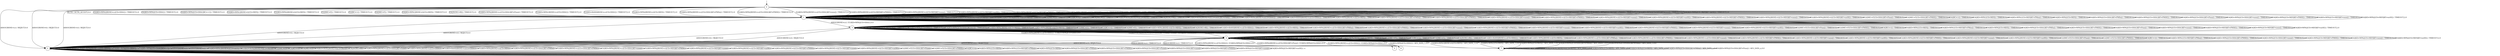 digraph g {

	s0 [shape="circle" label="0"];
	s1 [shape="circle" label="1"];
	s2 [shape="circle" label="2"];
	s3 [shape="circle" label="3"];
	s4 [shape="circle" label="4"];
	s5 [shape="circle" label="5"];
	s6 [shape="circle" label="6"];
	s7 [shape="circle" label="7"];
	s0 -> s1 [label="AUTH / AUTH_ACCEPT,0.0"];
	s0 -> s2 [label="ASSOC(RSNE=cc) / REJECT,0.0"];
	s0 -> s1 [label="E2(|KD=WPA2|RSNE=cc|CS=SHA1|) / TIMEOUT,2.0"];
	s0 -> s1 [label="E4(|KD=WPA2|CS=SHA1|) / TIMEOUT,2.0"];
	s0 -> s1 [label="E4(|KD=WPA2|CS=SHA1|RC=+1|) / TIMEOUT,2.0"];
	s0 -> s2 [label="ASSOC(RSNE=tt) / REJECT,0.0"];
	s0 -> s2 [label="ASSOC(RSNE=ct) / REJECT,0.0"];
	s0 -> s1 [label="E2(|KD=WPA1|RSNE=tt|CS=MD5|) / TIMEOUT,2.0"];
	s0 -> s1 [label="E2(|KD=WPA2|RSNE=tt|CS=MD5|) / TIMEOUT,2.0"];
	s0 -> s1 [label="E2(|MIC=F|) / TIMEOUT,2.0"];
	s0 -> s1 [label="E2(|RC=>|) / TIMEOUT,2.0"];
	s0 -> s1 [label="E4(|MIC=F|) / TIMEOUT,2.0"];
	s0 -> s1 [label="E4(|KD=WPA1|RSNE=tt|CS=MD5|) / TIMEOUT,2.0"];
	s0 -> s1 [label="E4(|NONC=W|) / TIMEOUT,2.0"];
	s0 -> s1 [label="E2(|KD=WPA2|RSNE=cc|CS=SHA1|KF=Pxxx|) / TIMEOUT,2.0"];
	s0 -> s1 [label="E2(|KD=WPA1|RSNE=cc|CS=SHA1|) / TIMEOUT,2.0"];
	s0 -> s1 [label="E2(|KD=RAND|RSNE=cc|CS=SHA1|) / TIMEOUT,2.0"];
	s0 -> s1 [label="E2(|KD=WPA2|RSNE=ct|CS=MD5|) / TIMEOUT,2.0"];
	s0 -> s1 [label="E2(|KD=WPA2|RSNE=cc|CS=SHA1|KF=PMSx|) / TIMEOUT,2.0"];
	s0 -> s1 [label="E2(|KD=WPA2|RSNE=cc|CS=SHA1|KF=PMSE|) / TIMEOUT,2.0"];
	s0 -> s1 [label="E2(|KD=WPA2|RSNE=cc|CS=SHA1|KF=xxxx|) / TIMEOUT,2.0"];
	s0 -> s1 [label="E2(|KD=WPA2|RSNE=ct|CS=MD5|KF=PMSE|) / TIMEOUT,2.0"];
	s0 -> s1 [label="E2(|KD=WPA2|RSNE=ct|CS=MD5|KF=xxxx|) / TIMEOUT,2.0"];
	s0 -> s1 [label="E2(|KD=WPA2|RSNE=ct|CS=MD5|KF=xxSE|) / TIMEOUT,2.0"];
	s0 -> s1 [label="E2(|KD=WPA2|RSNE=tt|CS=MD5|KF=PMSE|) / TIMEOUT,2.0"];
	s0 -> s1 [label="E2(|KD=WPA2|RSNE=tt|CS=MD5|KF=xxxx|) / TIMEOUT,2.0"];
	s0 -> s1 [label="E2(|KD=WPA2|RSNE=tt|CS=MD5|KF=xxSE|) / TIMEOUT,2.0"];
	s0 -> s1 [label="E2(|MIC=F|CS=SHA1|KF=Pxxx|) / TIMEOUT,2.0"];
	s0 -> s1 [label="E2(|MIC=F|CS=SHA1|KF=PMSE|) / TIMEOUT,2.0"];
	s0 -> s1 [label="E4(|RC=>|) / TIMEOUT,2.0"];
	s0 -> s1 [label="E4(|KD=WPA1|CS=MD5|) / TIMEOUT,2.0"];
	s0 -> s1 [label="E4(|KD=WPA1|CS=MD5|KF=PMxx|) / TIMEOUT,2.0"];
	s0 -> s1 [label="E4(|KD=WPA2|CS=MD5|) / TIMEOUT,2.0"];
	s0 -> s1 [label="E4(|KD=WPA2|CS=SHA1|KF=PMSx|) / TIMEOUT,2.0"];
	s0 -> s1 [label="E4(|KD=WPA2|CS=SHA1|KF=PMSE|) / TIMEOUT,2.0"];
	s0 -> s1 [label="E4(|KD=WPA2|CS=SHA1|KF=Pxxx|) / TIMEOUT,2.0"];
	s0 -> s1 [label="E4(|KD=WPA2|CS=SHA1|KF=xxxx|) / TIMEOUT,2.0"];
	s0 -> s1 [label="E4(|KD=WPA2|CS=MD5|KF=PMSE|) / TIMEOUT,2.0"];
	s0 -> s1 [label="E4(|KD=WPA2|CS=MD5|KF=xxxx|) / TIMEOUT,2.0"];
	s0 -> s1 [label="E4(|KD=WPA2|CS=MD5|KF=xxSE|) / TIMEOUT,2.0"];
	s1 -> s1 [label="AUTH / AUTH_ACCEPT,0.0"];
	s1 -> s3 [label="ASSOC(RSNE=cc) / E1(KD=WPA2|CS=SHA1),0.0"];
	s1 -> s1 [label="E2(|KD=WPA2|RSNE=cc|CS=SHA1|) / TIMEOUT,2.0"];
	s1 -> s1 [label="E4(|KD=WPA2|CS=SHA1|) / TIMEOUT,2.0"];
	s1 -> s1 [label="E4(|KD=WPA2|CS=SHA1|RC=+1|) / TIMEOUT,2.0"];
	s1 -> s2 [label="ASSOC(RSNE=tt) / REJECT,0.0"];
	s1 -> s2 [label="ASSOC(RSNE=ct) / REJECT,0.0"];
	s1 -> s1 [label="E2(|KD=WPA1|RSNE=tt|CS=MD5|) / TIMEOUT,2.0"];
	s1 -> s1 [label="E2(|KD=WPA2|RSNE=tt|CS=MD5|) / TIMEOUT,2.0"];
	s1 -> s1 [label="E2(|MIC=F|) / TIMEOUT,2.0"];
	s1 -> s1 [label="E2(|RC=>|) / TIMEOUT,2.0"];
	s1 -> s1 [label="E4(|MIC=F|) / TIMEOUT,2.0"];
	s1 -> s1 [label="E4(|KD=WPA1|RSNE=tt|CS=MD5|) / TIMEOUT,2.0"];
	s1 -> s1 [label="E4(|NONC=W|) / TIMEOUT,2.0"];
	s1 -> s1 [label="E2(|KD=WPA2|RSNE=cc|CS=SHA1|KF=Pxxx|) / TIMEOUT,2.0"];
	s1 -> s1 [label="E2(|KD=WPA1|RSNE=cc|CS=SHA1|) / TIMEOUT,2.0"];
	s1 -> s1 [label="E2(|KD=RAND|RSNE=cc|CS=SHA1|) / TIMEOUT,2.0"];
	s1 -> s1 [label="E2(|KD=WPA2|RSNE=ct|CS=MD5|) / TIMEOUT,2.0"];
	s1 -> s1 [label="E2(|KD=WPA2|RSNE=cc|CS=SHA1|KF=PMSx|) / TIMEOUT,2.0"];
	s1 -> s1 [label="E2(|KD=WPA2|RSNE=cc|CS=SHA1|KF=PMSE|) / TIMEOUT,2.0"];
	s1 -> s1 [label="E2(|KD=WPA2|RSNE=cc|CS=SHA1|KF=xxxx|) / TIMEOUT,2.0"];
	s1 -> s1 [label="E2(|KD=WPA2|RSNE=ct|CS=MD5|KF=PMSE|) / TIMEOUT,2.0"];
	s1 -> s1 [label="E2(|KD=WPA2|RSNE=ct|CS=MD5|KF=xxxx|) / TIMEOUT,2.0"];
	s1 -> s1 [label="E2(|KD=WPA2|RSNE=ct|CS=MD5|KF=xxSE|) / TIMEOUT,2.0"];
	s1 -> s1 [label="E2(|KD=WPA2|RSNE=tt|CS=MD5|KF=PMSE|) / TIMEOUT,2.0"];
	s1 -> s1 [label="E2(|KD=WPA2|RSNE=tt|CS=MD5|KF=xxxx|) / TIMEOUT,2.0"];
	s1 -> s1 [label="E2(|KD=WPA2|RSNE=tt|CS=MD5|KF=xxSE|) / TIMEOUT,2.0"];
	s1 -> s1 [label="E2(|MIC=F|CS=SHA1|KF=Pxxx|) / TIMEOUT,2.0"];
	s1 -> s1 [label="E2(|MIC=F|CS=SHA1|KF=PMSE|) / TIMEOUT,2.0"];
	s1 -> s1 [label="E4(|RC=>|) / TIMEOUT,2.0"];
	s1 -> s1 [label="E4(|KD=WPA1|CS=MD5|) / TIMEOUT,2.0"];
	s1 -> s1 [label="E4(|KD=WPA1|CS=MD5|KF=PMxx|) / TIMEOUT,2.0"];
	s1 -> s1 [label="E4(|KD=WPA2|CS=MD5|) / TIMEOUT,2.0"];
	s1 -> s1 [label="E4(|KD=WPA2|CS=SHA1|KF=PMSx|) / TIMEOUT,2.0"];
	s1 -> s1 [label="E4(|KD=WPA2|CS=SHA1|KF=PMSE|) / TIMEOUT,2.0"];
	s1 -> s1 [label="E4(|KD=WPA2|CS=SHA1|KF=Pxxx|) / TIMEOUT,2.0"];
	s1 -> s1 [label="E4(|KD=WPA2|CS=SHA1|KF=xxxx|) / TIMEOUT,2.0"];
	s1 -> s1 [label="E4(|KD=WPA2|CS=MD5|KF=PMSE|) / TIMEOUT,2.0"];
	s1 -> s1 [label="E4(|KD=WPA2|CS=MD5|KF=xxxx|) / TIMEOUT,2.0"];
	s1 -> s1 [label="E4(|KD=WPA2|CS=MD5|KF=xxSE|) / TIMEOUT,2.0"];
	s2 -> s2 [label="AUTH / x"];
	s2 -> s2 [label="ASSOC(RSNE=cc) / x"];
	s2 -> s2 [label="E2(|KD=WPA2|RSNE=cc|CS=SHA1|) / x"];
	s2 -> s2 [label="E4(|KD=WPA2|CS=SHA1|) / x"];
	s2 -> s2 [label="E4(|KD=WPA2|CS=SHA1|RC=+1|) / x"];
	s2 -> s2 [label="ASSOC(RSNE=tt) / x"];
	s2 -> s2 [label="ASSOC(RSNE=ct) / x"];
	s2 -> s2 [label="E2(|KD=WPA1|RSNE=tt|CS=MD5|) / x"];
	s2 -> s2 [label="E2(|KD=WPA2|RSNE=tt|CS=MD5|) / x"];
	s2 -> s2 [label="E2(|MIC=F|) / x"];
	s2 -> s2 [label="E2(|RC=>|) / x"];
	s2 -> s2 [label="E4(|MIC=F|) / x"];
	s2 -> s2 [label="E4(|KD=WPA1|RSNE=tt|CS=MD5|) / x"];
	s2 -> s2 [label="E4(|NONC=W|) / x"];
	s2 -> s2 [label="E2(|KD=WPA2|RSNE=cc|CS=SHA1|KF=Pxxx|) / x"];
	s2 -> s2 [label="E2(|KD=WPA1|RSNE=cc|CS=SHA1|) / x"];
	s2 -> s2 [label="E2(|KD=RAND|RSNE=cc|CS=SHA1|) / x"];
	s2 -> s2 [label="E2(|KD=WPA2|RSNE=ct|CS=MD5|) / x"];
	s2 -> s2 [label="E2(|KD=WPA2|RSNE=cc|CS=SHA1|KF=PMSx|) / x"];
	s2 -> s2 [label="E2(|KD=WPA2|RSNE=cc|CS=SHA1|KF=PMSE|) / x"];
	s2 -> s2 [label="E2(|KD=WPA2|RSNE=cc|CS=SHA1|KF=xxxx|) / x"];
	s2 -> s2 [label="E2(|KD=WPA2|RSNE=ct|CS=MD5|KF=PMSE|) / x"];
	s2 -> s2 [label="E2(|KD=WPA2|RSNE=ct|CS=MD5|KF=xxxx|) / x"];
	s2 -> s2 [label="E2(|KD=WPA2|RSNE=ct|CS=MD5|KF=xxSE|) / x"];
	s2 -> s2 [label="E2(|KD=WPA2|RSNE=tt|CS=MD5|KF=PMSE|) / x"];
	s2 -> s2 [label="E2(|KD=WPA2|RSNE=tt|CS=MD5|KF=xxxx|) / x"];
	s2 -> s2 [label="E2(|KD=WPA2|RSNE=tt|CS=MD5|KF=xxSE|) / x"];
	s2 -> s2 [label="E2(|MIC=F|CS=SHA1|KF=Pxxx|) / x"];
	s2 -> s2 [label="E2(|MIC=F|CS=SHA1|KF=PMSE|) / x"];
	s2 -> s2 [label="E4(|RC=>|) / x"];
	s2 -> s2 [label="E4(|KD=WPA1|CS=MD5|) / x"];
	s2 -> s2 [label="E4(|KD=WPA1|CS=MD5|KF=PMxx|) / x"];
	s2 -> s2 [label="E4(|KD=WPA2|CS=MD5|) / x"];
	s2 -> s2 [label="E4(|KD=WPA2|CS=SHA1|KF=PMSx|) / x"];
	s2 -> s2 [label="E4(|KD=WPA2|CS=SHA1|KF=PMSE|) / x"];
	s2 -> s2 [label="E4(|KD=WPA2|CS=SHA1|KF=Pxxx|) / x"];
	s2 -> s2 [label="E4(|KD=WPA2|CS=SHA1|KF=xxxx|) / x"];
	s2 -> s2 [label="E4(|KD=WPA2|CS=MD5|KF=PMSE|) / x"];
	s2 -> s2 [label="E4(|KD=WPA2|CS=MD5|KF=xxxx|) / x"];
	s2 -> s2 [label="E4(|KD=WPA2|CS=MD5|KF=xxSE|) / x"];
	s3 -> s3 [label="AUTH / AUTH_ACCEPT,0.0"];
	s3 -> s3 [label="ASSOC(RSNE=cc) / TIMEOUT,2.0"];
	s3 -> s4 [label="E2(|KD=WPA2|RSNE=cc|CS=SHA1|) / E3(KD=WPA2|CS=SHA1),0.0"];
	s3 -> s3 [label="E4(|KD=WPA2|CS=SHA1|) / TIMEOUT,2.0"];
	s3 -> s3 [label="E4(|KD=WPA2|CS=SHA1|RC=+1|) / TIMEOUT,2.0"];
	s3 -> s2 [label="ASSOC(RSNE=tt) / REJECT,0.0"];
	s3 -> s2 [label="ASSOC(RSNE=ct) / REJECT,0.0"];
	s3 -> s3 [label="E2(|KD=WPA1|RSNE=tt|CS=MD5|) / TIMEOUT,2.0"];
	s3 -> s3 [label="E2(|KD=WPA2|RSNE=tt|CS=MD5|) / TIMEOUT,2.0"];
	s3 -> s3 [label="E2(|MIC=F|) / TIMEOUT,2.0"];
	s3 -> s3 [label="E2(|RC=>|) / TIMEOUT,2.0"];
	s3 -> s3 [label="E4(|MIC=F|) / TIMEOUT,2.0"];
	s3 -> s3 [label="E4(|KD=WPA1|RSNE=tt|CS=MD5|) / TIMEOUT,2.0"];
	s3 -> s3 [label="E4(|NONC=W|) / TIMEOUT,2.0"];
	s3 -> s4 [label="E2(|KD=WPA2|RSNE=cc|CS=SHA1|KF=Pxxx|) / E3(KD=WPA2|CS=SHA1),0.0"];
	s3 -> s4 [label="E2(|KD=WPA1|RSNE=cc|CS=SHA1|) / E3(KD=WPA2|CS=SHA1),0.0"];
	s3 -> s3 [label="E2(|KD=RAND|RSNE=cc|CS=SHA1|) / TIMEOUT,2.0"];
	s3 -> s3 [label="E2(|KD=WPA2|RSNE=ct|CS=MD5|) / TIMEOUT,2.0"];
	s3 -> s3 [label="E2(|KD=WPA2|RSNE=cc|CS=SHA1|KF=PMSx|) / TIMEOUT,2.0"];
	s3 -> s3 [label="E2(|KD=WPA2|RSNE=cc|CS=SHA1|KF=PMSE|) / TIMEOUT,2.0"];
	s3 -> s3 [label="E2(|KD=WPA2|RSNE=cc|CS=SHA1|KF=xxxx|) / TIMEOUT,2.0"];
	s3 -> s3 [label="E2(|KD=WPA2|RSNE=ct|CS=MD5|KF=PMSE|) / TIMEOUT,2.0"];
	s3 -> s3 [label="E2(|KD=WPA2|RSNE=ct|CS=MD5|KF=xxxx|) / TIMEOUT,2.0"];
	s3 -> s3 [label="E2(|KD=WPA2|RSNE=ct|CS=MD5|KF=xxSE|) / TIMEOUT,2.0"];
	s3 -> s3 [label="E2(|KD=WPA2|RSNE=tt|CS=MD5|KF=PMSE|) / TIMEOUT,2.0"];
	s3 -> s3 [label="E2(|KD=WPA2|RSNE=tt|CS=MD5|KF=xxxx|) / TIMEOUT,2.0"];
	s3 -> s3 [label="E2(|KD=WPA2|RSNE=tt|CS=MD5|KF=xxSE|) / TIMEOUT,2.0"];
	s3 -> s3 [label="E2(|MIC=F|CS=SHA1|KF=Pxxx|) / TIMEOUT,2.0"];
	s3 -> s3 [label="E2(|MIC=F|CS=SHA1|KF=PMSE|) / TIMEOUT,2.0"];
	s3 -> s3 [label="E4(|RC=>|) / TIMEOUT,2.0"];
	s3 -> s3 [label="E4(|KD=WPA1|CS=MD5|) / TIMEOUT,2.0"];
	s3 -> s3 [label="E4(|KD=WPA1|CS=MD5|KF=PMxx|) / TIMEOUT,2.0"];
	s3 -> s3 [label="E4(|KD=WPA2|CS=MD5|) / TIMEOUT,2.0"];
	s3 -> s3 [label="E4(|KD=WPA2|CS=SHA1|KF=PMSx|) / TIMEOUT,2.0"];
	s3 -> s3 [label="E4(|KD=WPA2|CS=SHA1|KF=PMSE|) / TIMEOUT,2.0"];
	s3 -> s3 [label="E4(|KD=WPA2|CS=SHA1|KF=Pxxx|) / TIMEOUT,2.0"];
	s3 -> s3 [label="E4(|KD=WPA2|CS=SHA1|KF=xxxx|) / TIMEOUT,2.0"];
	s3 -> s3 [label="E4(|KD=WPA2|CS=MD5|KF=PMSE|) / TIMEOUT,2.0"];
	s3 -> s3 [label="E4(|KD=WPA2|CS=MD5|KF=xxxx|) / TIMEOUT,2.0"];
	s3 -> s3 [label="E4(|KD=WPA2|CS=MD5|KF=xxSE|) / TIMEOUT,2.0"];
	s4 -> s4 [label="AUTH / AUTH_ACCEPT,0.0"];
	s4 -> s5 [label="ASSOC(RSNE=cc) / TIMEOUT,2.0"];
	s4 -> s6 [label="E2(|KD=WPA2|RSNE=cc|CS=SHA1|) / E3(KD=WPA2|CS=SHA1),0.0"];
	s4 -> s7 [label="E4(|KD=WPA2|CS=SHA1|) / AES_DATA_1,0.0"];
	s4 -> s4 [label="E4(|KD=WPA2|CS=SHA1|RC=+1|) / TIMEOUT,2.0"];
	s4 -> s2 [label="ASSOC(RSNE=tt) / REJECT,0.0"];
	s4 -> s2 [label="ASSOC(RSNE=ct) / REJECT,0.0"];
	s4 -> s4 [label="E2(|KD=WPA1|RSNE=tt|CS=MD5|) / TIMEOUT,2.0"];
	s4 -> s4 [label="E2(|KD=WPA2|RSNE=tt|CS=MD5|) / TIMEOUT,2.0"];
	s4 -> s4 [label="E2(|MIC=F|) / TIMEOUT,2.0"];
	s4 -> s4 [label="E2(|RC=>|) / TIMEOUT,2.0"];
	s4 -> s4 [label="E4(|MIC=F|) / TIMEOUT,2.0"];
	s4 -> s7 [label="E4(|KD=WPA1|RSNE=tt|CS=MD5|) / AES_DATA_1,0.0"];
	s4 -> s4 [label="E4(|NONC=W|) / TIMEOUT,2.0"];
	s4 -> s6 [label="E2(|KD=WPA2|RSNE=cc|CS=SHA1|KF=Pxxx|) / E3(KD=WPA2|CS=SHA1),0.0"];
	s4 -> s6 [label="E2(|KD=WPA1|RSNE=cc|CS=SHA1|) / E3(KD=WPA2|CS=SHA1),0.0"];
	s4 -> s4 [label="E2(|KD=RAND|RSNE=cc|CS=SHA1|) / TIMEOUT,2.0"];
	s4 -> s4 [label="E2(|KD=WPA2|RSNE=ct|CS=MD5|) / TIMEOUT,2.0"];
	s4 -> s4 [label="E2(|KD=WPA2|RSNE=cc|CS=SHA1|KF=PMSx|) / TIMEOUT,2.0"];
	s4 -> s4 [label="E2(|KD=WPA2|RSNE=cc|CS=SHA1|KF=PMSE|) / TIMEOUT,2.0"];
	s4 -> s4 [label="E2(|KD=WPA2|RSNE=cc|CS=SHA1|KF=xxxx|) / TIMEOUT,2.0"];
	s4 -> s4 [label="E2(|KD=WPA2|RSNE=ct|CS=MD5|KF=PMSE|) / TIMEOUT,2.0"];
	s4 -> s4 [label="E2(|KD=WPA2|RSNE=ct|CS=MD5|KF=xxxx|) / TIMEOUT,2.0"];
	s4 -> s4 [label="E2(|KD=WPA2|RSNE=ct|CS=MD5|KF=xxSE|) / TIMEOUT,2.0"];
	s4 -> s4 [label="E2(|KD=WPA2|RSNE=tt|CS=MD5|KF=PMSE|) / TIMEOUT,2.0"];
	s4 -> s4 [label="E2(|KD=WPA2|RSNE=tt|CS=MD5|KF=xxxx|) / TIMEOUT,2.0"];
	s4 -> s4 [label="E2(|KD=WPA2|RSNE=tt|CS=MD5|KF=xxSE|) / TIMEOUT,2.0"];
	s4 -> s4 [label="E2(|MIC=F|CS=SHA1|KF=Pxxx|) / TIMEOUT,2.0"];
	s4 -> s4 [label="E2(|MIC=F|CS=SHA1|KF=PMSE|) / TIMEOUT,2.0"];
	s4 -> s4 [label="E4(|RC=>|) / TIMEOUT,2.0"];
	s4 -> s7 [label="E4(|KD=WPA1|CS=MD5|) / AES_DATA_1,0.0"];
	s4 -> s4 [label="E4(|KD=WPA1|CS=MD5|KF=PMxx|) / TIMEOUT,2.0"];
	s4 -> s7 [label="E4(|KD=WPA2|CS=MD5|) / AES_DATA_1,0.0"];
	s4 -> s7 [label="E4(|KD=WPA2|CS=SHA1|KF=PMSx|) / AES_DATA_1,0.0"];
	s4 -> s4 [label="E4(|KD=WPA2|CS=SHA1|KF=PMSE|) / TIMEOUT,2.0"];
	s4 -> s7 [label="E4(|KD=WPA2|CS=SHA1|KF=Pxxx|) / AES_DATA_1,0.0"];
	s4 -> s4 [label="E4(|KD=WPA2|CS=SHA1|KF=xxxx|) / TIMEOUT,2.0"];
	s4 -> s4 [label="E4(|KD=WPA2|CS=MD5|KF=PMSE|) / TIMEOUT,2.0"];
	s4 -> s4 [label="E4(|KD=WPA2|CS=MD5|KF=xxxx|) / TIMEOUT,2.0"];
	s4 -> s4 [label="E4(|KD=WPA2|CS=MD5|KF=xxSE|) / TIMEOUT,2.0"];
	s5 -> s4 [label="ASSOC(RSNE=cc) / TIMEOUT,2.0"];
	s7 -> s7 [label="E4(|KD=WPA2|CS=SHA1|) / AES_DATA_n,0.0"];
	s7 -> s7 [label="E4(|KD=WPA1|RSNE=tt|CS=MD5|) / AES_DATA_n,0.0"];
	s7 -> s7 [label="E4(|KD=WPA1|CS=MD5|) / AES_DATA_n,0.0"];
	s7 -> s7 [label="E4(|KD=WPA2|CS=MD5|) / AES_DATA_n,0.0"];
	s7 -> s7 [label="E4(|KD=WPA2|CS=SHA1|KF=PMSx|) / AES_DATA_n,0.0"];
	s7 -> s7 [label="E4(|KD=WPA2|CS=SHA1|KF=Pxxx|) / AES_DATA_n,0.0"];

__start0 [label="" shape="none" width="0" height="0"];
__start0 -> s0;

}

